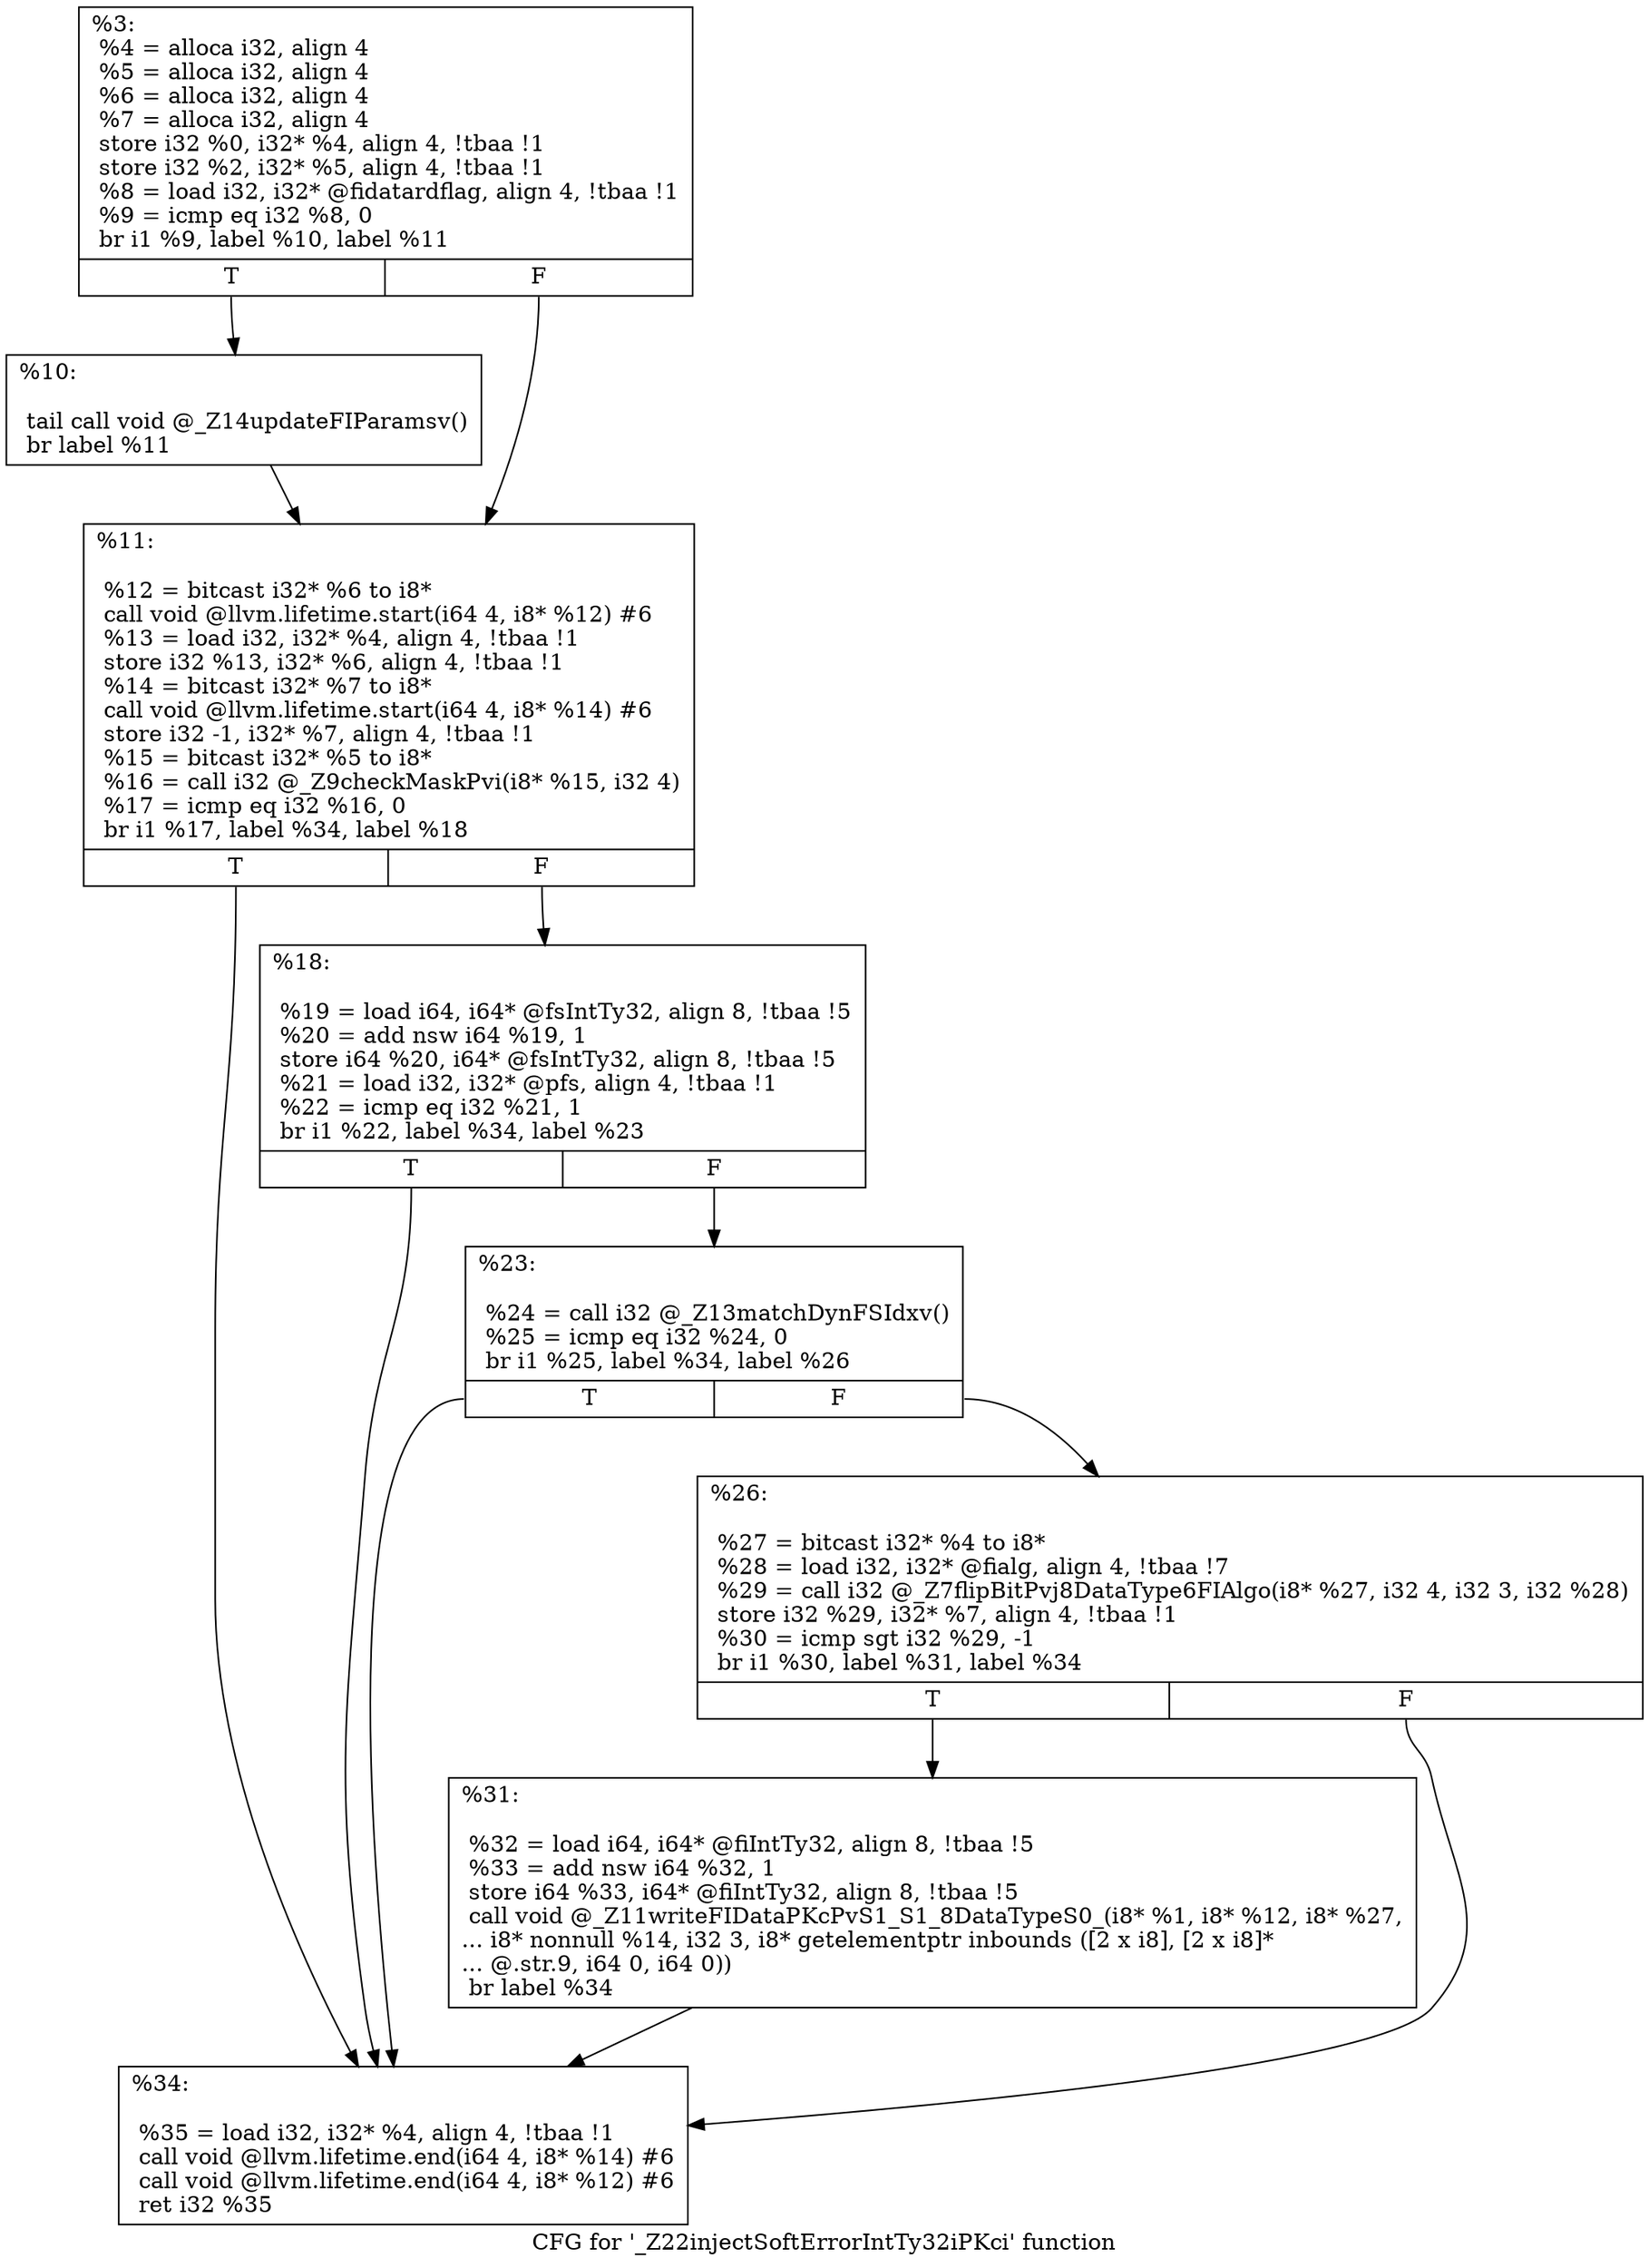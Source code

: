 digraph "CFG for '_Z22injectSoftErrorIntTy32iPKci' function" {
	label="CFG for '_Z22injectSoftErrorIntTy32iPKci' function";

	Node0x3168a80 [shape=record,label="{%3:\l  %4 = alloca i32, align 4\l  %5 = alloca i32, align 4\l  %6 = alloca i32, align 4\l  %7 = alloca i32, align 4\l  store i32 %0, i32* %4, align 4, !tbaa !1\l  store i32 %2, i32* %5, align 4, !tbaa !1\l  %8 = load i32, i32* @fidatardflag, align 4, !tbaa !1\l  %9 = icmp eq i32 %8, 0\l  br i1 %9, label %10, label %11\l|{<s0>T|<s1>F}}"];
	Node0x3168a80:s0 -> Node0x3168ad0;
	Node0x3168a80:s1 -> Node0x3168b20;
	Node0x3168ad0 [shape=record,label="{%10:\l\l  tail call void @_Z14updateFIParamsv()\l  br label %11\l}"];
	Node0x3168ad0 -> Node0x3168b20;
	Node0x3168b20 [shape=record,label="{%11:\l\l  %12 = bitcast i32* %6 to i8*\l  call void @llvm.lifetime.start(i64 4, i8* %12) #6\l  %13 = load i32, i32* %4, align 4, !tbaa !1\l  store i32 %13, i32* %6, align 4, !tbaa !1\l  %14 = bitcast i32* %7 to i8*\l  call void @llvm.lifetime.start(i64 4, i8* %14) #6\l  store i32 -1, i32* %7, align 4, !tbaa !1\l  %15 = bitcast i32* %5 to i8*\l  %16 = call i32 @_Z9checkMaskPvi(i8* %15, i32 4)\l  %17 = icmp eq i32 %16, 0\l  br i1 %17, label %34, label %18\l|{<s0>T|<s1>F}}"];
	Node0x3168b20:s0 -> Node0x3168cb0;
	Node0x3168b20:s1 -> Node0x3168b70;
	Node0x3168b70 [shape=record,label="{%18:\l\l  %19 = load i64, i64* @fsIntTy32, align 8, !tbaa !5\l  %20 = add nsw i64 %19, 1\l  store i64 %20, i64* @fsIntTy32, align 8, !tbaa !5\l  %21 = load i32, i32* @pfs, align 4, !tbaa !1\l  %22 = icmp eq i32 %21, 1\l  br i1 %22, label %34, label %23\l|{<s0>T|<s1>F}}"];
	Node0x3168b70:s0 -> Node0x3168cb0;
	Node0x3168b70:s1 -> Node0x3168bc0;
	Node0x3168bc0 [shape=record,label="{%23:\l\l  %24 = call i32 @_Z13matchDynFSIdxv()\l  %25 = icmp eq i32 %24, 0\l  br i1 %25, label %34, label %26\l|{<s0>T|<s1>F}}"];
	Node0x3168bc0:s0 -> Node0x3168cb0;
	Node0x3168bc0:s1 -> Node0x3168c10;
	Node0x3168c10 [shape=record,label="{%26:\l\l  %27 = bitcast i32* %4 to i8*\l  %28 = load i32, i32* @fialg, align 4, !tbaa !7\l  %29 = call i32 @_Z7flipBitPvj8DataType6FIAlgo(i8* %27, i32 4, i32 3, i32 %28)\l  store i32 %29, i32* %7, align 4, !tbaa !1\l  %30 = icmp sgt i32 %29, -1\l  br i1 %30, label %31, label %34\l|{<s0>T|<s1>F}}"];
	Node0x3168c10:s0 -> Node0x3168c60;
	Node0x3168c10:s1 -> Node0x3168cb0;
	Node0x3168c60 [shape=record,label="{%31:\l\l  %32 = load i64, i64* @fiIntTy32, align 8, !tbaa !5\l  %33 = add nsw i64 %32, 1\l  store i64 %33, i64* @fiIntTy32, align 8, !tbaa !5\l  call void @_Z11writeFIDataPKcPvS1_S1_8DataTypeS0_(i8* %1, i8* %12, i8* %27,\l... i8* nonnull %14, i32 3, i8* getelementptr inbounds ([2 x i8], [2 x i8]*\l... @.str.9, i64 0, i64 0))\l  br label %34\l}"];
	Node0x3168c60 -> Node0x3168cb0;
	Node0x3168cb0 [shape=record,label="{%34:\l\l  %35 = load i32, i32* %4, align 4, !tbaa !1\l  call void @llvm.lifetime.end(i64 4, i8* %14) #6\l  call void @llvm.lifetime.end(i64 4, i8* %12) #6\l  ret i32 %35\l}"];
}
